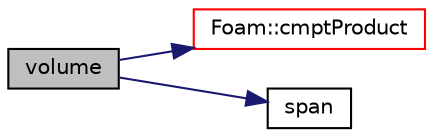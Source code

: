 digraph "volume"
{
  bgcolor="transparent";
  edge [fontname="Helvetica",fontsize="10",labelfontname="Helvetica",labelfontsize="10"];
  node [fontname="Helvetica",fontsize="10",shape=record];
  rankdir="LR";
  Node959 [label="volume",height=0.2,width=0.4,color="black", fillcolor="grey75", style="filled", fontcolor="black"];
  Node959 -> Node960 [color="midnightblue",fontsize="10",style="solid",fontname="Helvetica"];
  Node960 [label="Foam::cmptProduct",height=0.2,width=0.4,color="red",URL="$a21851.html#a30a36cb1024cf0eb38314e0bcb9894bc"];
  Node959 -> Node964 [color="midnightblue",fontsize="10",style="solid",fontname="Helvetica"];
  Node964 [label="span",height=0.2,width=0.4,color="black",URL="$a28253.html#aef985a837dcf02baf1e4b5c96cabe398",tooltip="The bounding box span (from minimum to maximum) "];
}
